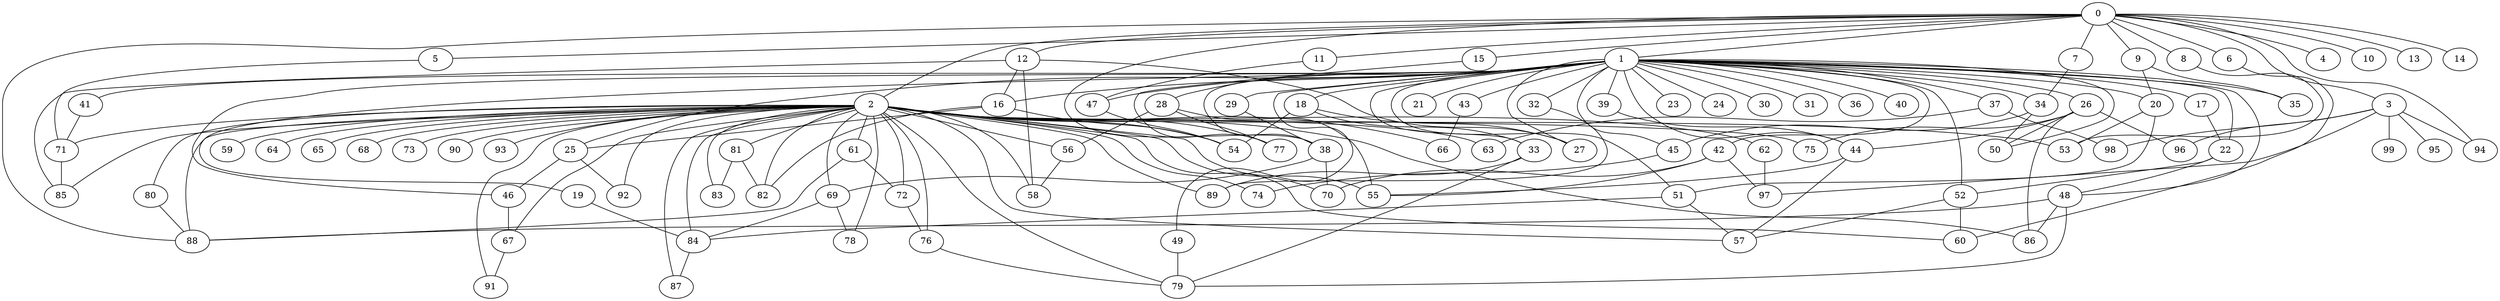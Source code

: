 
graph graphname {
    0 -- 1
0 -- 2
0 -- 3
0 -- 4
0 -- 5
0 -- 6
0 -- 7
0 -- 8
0 -- 9
0 -- 10
0 -- 11
0 -- 12
0 -- 13
0 -- 14
0 -- 15
0 -- 94
0 -- 88
0 -- 38
1 -- 16
1 -- 17
1 -- 18
1 -- 19
1 -- 20
1 -- 21
1 -- 22
1 -- 23
1 -- 24
1 -- 25
1 -- 26
1 -- 27
1 -- 28
1 -- 29
1 -- 30
1 -- 31
1 -- 32
1 -- 33
1 -- 34
1 -- 35
1 -- 36
1 -- 37
1 -- 38
1 -- 39
1 -- 40
1 -- 41
1 -- 42
1 -- 43
1 -- 44
1 -- 45
1 -- 46
1 -- 47
1 -- 48
1 -- 49
1 -- 50
1 -- 51
1 -- 52
2 -- 53
2 -- 54
2 -- 55
2 -- 56
2 -- 57
2 -- 58
2 -- 59
2 -- 60
2 -- 61
2 -- 62
2 -- 63
2 -- 64
2 -- 65
2 -- 66
2 -- 67
2 -- 68
2 -- 69
2 -- 70
2 -- 71
2 -- 72
2 -- 73
2 -- 74
2 -- 75
2 -- 76
2 -- 77
2 -- 78
2 -- 79
2 -- 80
2 -- 81
2 -- 82
2 -- 83
2 -- 84
2 -- 85
2 -- 86
2 -- 87
2 -- 88
2 -- 89
2 -- 90
2 -- 91
2 -- 92
2 -- 93
3 -- 96
3 -- 98
3 -- 99
3 -- 97
3 -- 94
3 -- 95
5 -- 71
6 -- 60
7 -- 34
8 -- 53
9 -- 20
9 -- 35
11 -- 47
12 -- 85
12 -- 27
12 -- 58
12 -- 16
15 -- 77
16 -- 54
16 -- 25
16 -- 82
17 -- 22
18 -- 27
18 -- 54
18 -- 33
19 -- 84
20 -- 53
20 -- 51
22 -- 52
22 -- 48
25 -- 92
25 -- 46
26 -- 44
26 -- 86
26 -- 75
26 -- 96
26 -- 50
28 -- 55
28 -- 56
28 -- 77
29 -- 38
32 -- 89
33 -- 89
33 -- 79
34 -- 50
34 -- 45
37 -- 63
37 -- 98
38 -- 69
38 -- 70
39 -- 44
41 -- 71
42 -- 55
42 -- 97
42 -- 70
43 -- 66
44 -- 57
44 -- 55
45 -- 74
46 -- 67
47 -- 54
48 -- 86
48 -- 88
48 -- 79
49 -- 79
51 -- 57
51 -- 84
52 -- 57
52 -- 60
56 -- 58
61 -- 72
61 -- 88
62 -- 97
67 -- 91
69 -- 78
69 -- 84
71 -- 85
72 -- 76
76 -- 79
80 -- 88
81 -- 83
81 -- 82
84 -- 87

}
